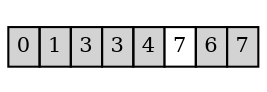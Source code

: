 // input 5-7
graph {
    graph [nodesep=0.1,ranksep=0.1,fontsize=12]
    
    a [shape=none,margin=0,fontsize=10,label=<
        <TABLE BORDER="0" CELLBORDER="1" CELLSPACING="0" CELLPADDING="3" BGCOLOR="lightgrey">
            <TR>
                <TD PORT="0">0</TD>
                <TD PORT="1">1</TD>
                <TD PORT="2">3</TD>
                <TD PORT="3">3</TD>
                <TD PORT="4">4</TD>
                <TD PORT="5" BGCOLOR="white">7</TD>
                <TD PORT="6">6</TD>
                <TD PORT="7">7</TD>
            </TR>
        </TABLE>
    >]
}